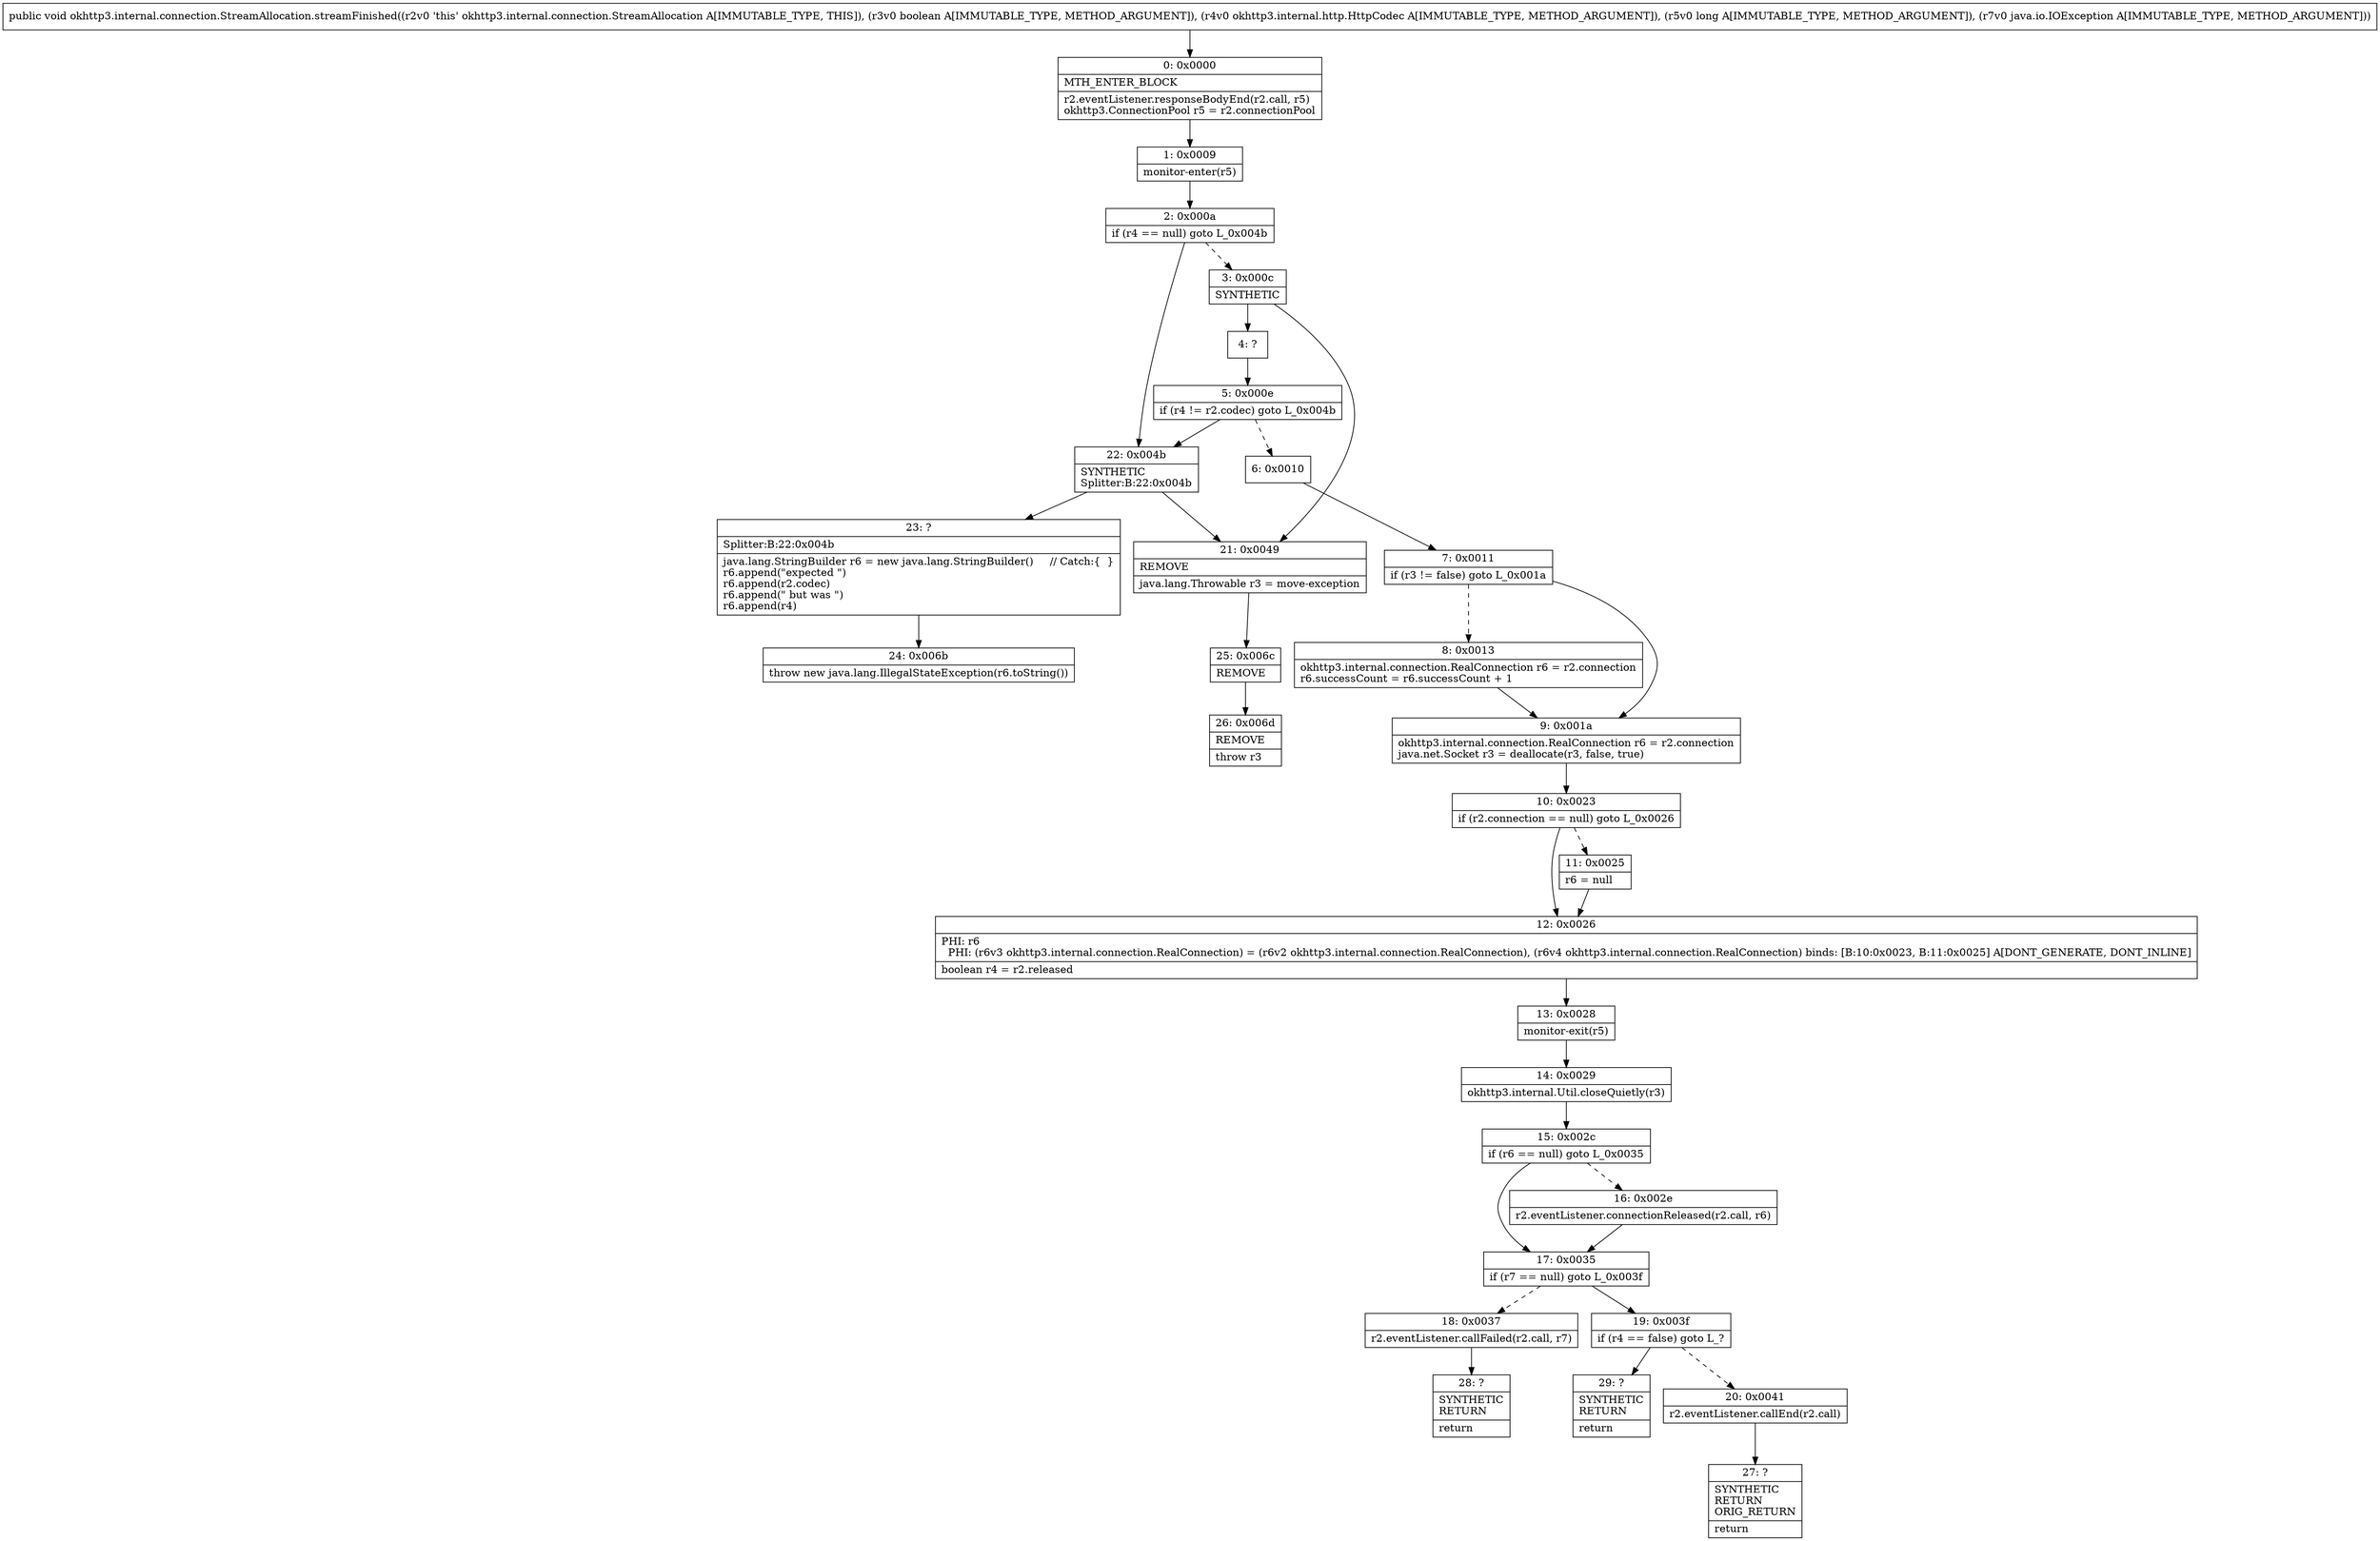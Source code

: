 digraph "CFG forokhttp3.internal.connection.StreamAllocation.streamFinished(ZLokhttp3\/internal\/http\/HttpCodec;JLjava\/io\/IOException;)V" {
Node_0 [shape=record,label="{0\:\ 0x0000|MTH_ENTER_BLOCK\l|r2.eventListener.responseBodyEnd(r2.call, r5)\lokhttp3.ConnectionPool r5 = r2.connectionPool\l}"];
Node_1 [shape=record,label="{1\:\ 0x0009|monitor\-enter(r5)\l}"];
Node_2 [shape=record,label="{2\:\ 0x000a|if (r4 == null) goto L_0x004b\l}"];
Node_3 [shape=record,label="{3\:\ 0x000c|SYNTHETIC\l}"];
Node_4 [shape=record,label="{4\:\ ?}"];
Node_5 [shape=record,label="{5\:\ 0x000e|if (r4 != r2.codec) goto L_0x004b\l}"];
Node_6 [shape=record,label="{6\:\ 0x0010}"];
Node_7 [shape=record,label="{7\:\ 0x0011|if (r3 != false) goto L_0x001a\l}"];
Node_8 [shape=record,label="{8\:\ 0x0013|okhttp3.internal.connection.RealConnection r6 = r2.connection\lr6.successCount = r6.successCount + 1\l}"];
Node_9 [shape=record,label="{9\:\ 0x001a|okhttp3.internal.connection.RealConnection r6 = r2.connection\ljava.net.Socket r3 = deallocate(r3, false, true)\l}"];
Node_10 [shape=record,label="{10\:\ 0x0023|if (r2.connection == null) goto L_0x0026\l}"];
Node_11 [shape=record,label="{11\:\ 0x0025|r6 = null\l}"];
Node_12 [shape=record,label="{12\:\ 0x0026|PHI: r6 \l  PHI: (r6v3 okhttp3.internal.connection.RealConnection) = (r6v2 okhttp3.internal.connection.RealConnection), (r6v4 okhttp3.internal.connection.RealConnection) binds: [B:10:0x0023, B:11:0x0025] A[DONT_GENERATE, DONT_INLINE]\l|boolean r4 = r2.released\l}"];
Node_13 [shape=record,label="{13\:\ 0x0028|monitor\-exit(r5)\l}"];
Node_14 [shape=record,label="{14\:\ 0x0029|okhttp3.internal.Util.closeQuietly(r3)\l}"];
Node_15 [shape=record,label="{15\:\ 0x002c|if (r6 == null) goto L_0x0035\l}"];
Node_16 [shape=record,label="{16\:\ 0x002e|r2.eventListener.connectionReleased(r2.call, r6)\l}"];
Node_17 [shape=record,label="{17\:\ 0x0035|if (r7 == null) goto L_0x003f\l}"];
Node_18 [shape=record,label="{18\:\ 0x0037|r2.eventListener.callFailed(r2.call, r7)\l}"];
Node_19 [shape=record,label="{19\:\ 0x003f|if (r4 == false) goto L_?\l}"];
Node_20 [shape=record,label="{20\:\ 0x0041|r2.eventListener.callEnd(r2.call)\l}"];
Node_21 [shape=record,label="{21\:\ 0x0049|REMOVE\l|java.lang.Throwable r3 = move\-exception\l}"];
Node_22 [shape=record,label="{22\:\ 0x004b|SYNTHETIC\lSplitter:B:22:0x004b\l}"];
Node_23 [shape=record,label="{23\:\ ?|Splitter:B:22:0x004b\l|java.lang.StringBuilder r6 = new java.lang.StringBuilder()     \/\/ Catch:\{  \}\lr6.append(\"expected \")\lr6.append(r2.codec)\lr6.append(\" but was \")\lr6.append(r4)\l}"];
Node_24 [shape=record,label="{24\:\ 0x006b|throw new java.lang.IllegalStateException(r6.toString())\l}"];
Node_25 [shape=record,label="{25\:\ 0x006c|REMOVE\l}"];
Node_26 [shape=record,label="{26\:\ 0x006d|REMOVE\l|throw r3\l}"];
Node_27 [shape=record,label="{27\:\ ?|SYNTHETIC\lRETURN\lORIG_RETURN\l|return\l}"];
Node_28 [shape=record,label="{28\:\ ?|SYNTHETIC\lRETURN\l|return\l}"];
Node_29 [shape=record,label="{29\:\ ?|SYNTHETIC\lRETURN\l|return\l}"];
MethodNode[shape=record,label="{public void okhttp3.internal.connection.StreamAllocation.streamFinished((r2v0 'this' okhttp3.internal.connection.StreamAllocation A[IMMUTABLE_TYPE, THIS]), (r3v0 boolean A[IMMUTABLE_TYPE, METHOD_ARGUMENT]), (r4v0 okhttp3.internal.http.HttpCodec A[IMMUTABLE_TYPE, METHOD_ARGUMENT]), (r5v0 long A[IMMUTABLE_TYPE, METHOD_ARGUMENT]), (r7v0 java.io.IOException A[IMMUTABLE_TYPE, METHOD_ARGUMENT])) }"];
MethodNode -> Node_0;
Node_0 -> Node_1;
Node_1 -> Node_2;
Node_2 -> Node_3[style=dashed];
Node_2 -> Node_22;
Node_3 -> Node_4;
Node_3 -> Node_21;
Node_4 -> Node_5;
Node_5 -> Node_6[style=dashed];
Node_5 -> Node_22;
Node_6 -> Node_7;
Node_7 -> Node_8[style=dashed];
Node_7 -> Node_9;
Node_8 -> Node_9;
Node_9 -> Node_10;
Node_10 -> Node_11[style=dashed];
Node_10 -> Node_12;
Node_11 -> Node_12;
Node_12 -> Node_13;
Node_13 -> Node_14;
Node_14 -> Node_15;
Node_15 -> Node_16[style=dashed];
Node_15 -> Node_17;
Node_16 -> Node_17;
Node_17 -> Node_18[style=dashed];
Node_17 -> Node_19;
Node_18 -> Node_28;
Node_19 -> Node_20[style=dashed];
Node_19 -> Node_29;
Node_20 -> Node_27;
Node_21 -> Node_25;
Node_22 -> Node_23;
Node_22 -> Node_21;
Node_23 -> Node_24;
Node_25 -> Node_26;
}

